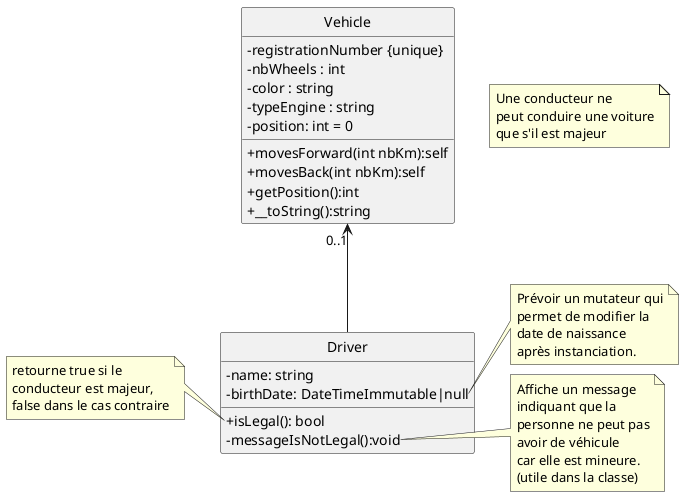 @startuml
hide circle
skinparam classAttributeIconSize 0

class Vehicle {
- registrationNumber {unique}
- nbWheels : int
- color : string
- typeEngine : string
- position: int = 0
+ movesForward(int nbKm):self
+ movesBack(int nbKm):self
+ getPosition():int
+ __toString():string
}

class Driver {
- name: string
- birthDate: DateTimeImmutable|null
+ isLegal(): bool
- messageIsNotLegal():void
}

Vehicle "0..1"<-- Driver

note "Une conducteur ne\npeut conduire une voiture\nque s'il est majeur" as N1

note right of Driver::birthDate
    Prévoir un mutateur qui
    permet de modifier la
    date de naissance
    après instanciation.
end note


note left of Driver::isLegal
retourne true si le
conducteur est majeur,
false dans le cas contraire
end note

note right of Driver::messageIsNotLegal
Affiche un message
indiquant que la
personne ne peut pas
avoir de véhicule
car elle est mineure.
(utile dans la classe)
end note

@enduml